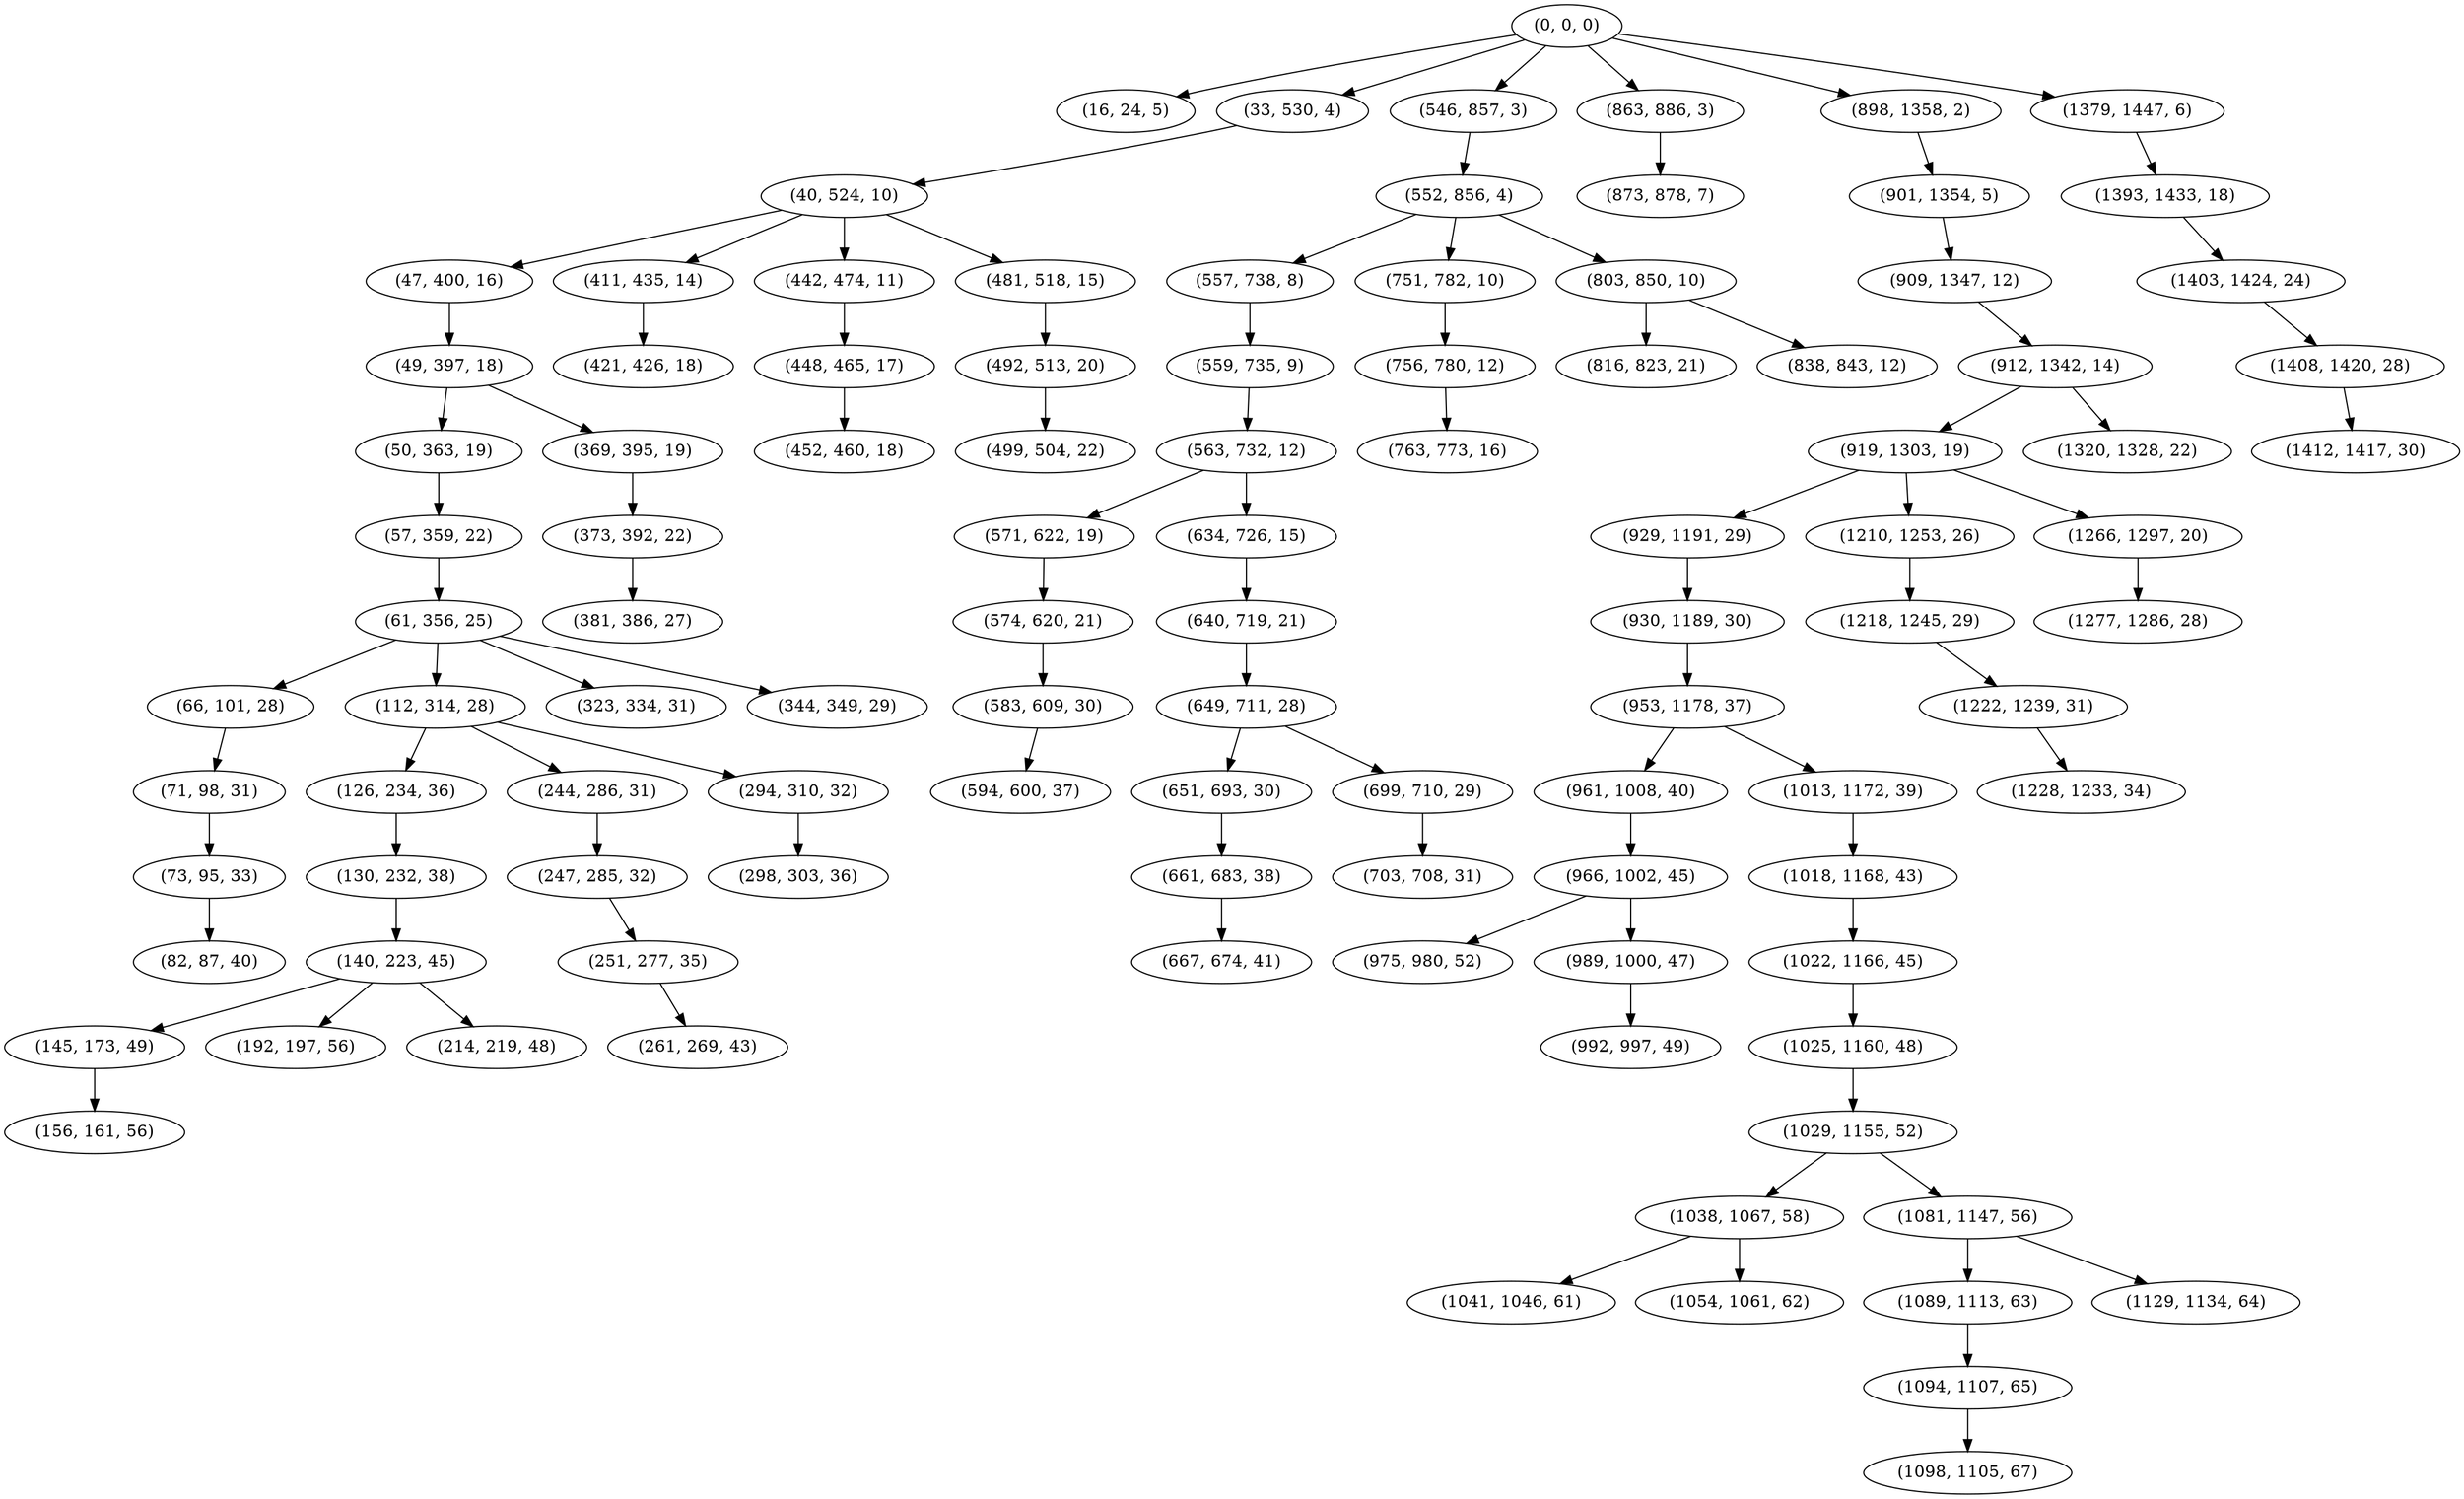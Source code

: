 digraph tree {
    "(0, 0, 0)";
    "(16, 24, 5)";
    "(33, 530, 4)";
    "(40, 524, 10)";
    "(47, 400, 16)";
    "(49, 397, 18)";
    "(50, 363, 19)";
    "(57, 359, 22)";
    "(61, 356, 25)";
    "(66, 101, 28)";
    "(71, 98, 31)";
    "(73, 95, 33)";
    "(82, 87, 40)";
    "(112, 314, 28)";
    "(126, 234, 36)";
    "(130, 232, 38)";
    "(140, 223, 45)";
    "(145, 173, 49)";
    "(156, 161, 56)";
    "(192, 197, 56)";
    "(214, 219, 48)";
    "(244, 286, 31)";
    "(247, 285, 32)";
    "(251, 277, 35)";
    "(261, 269, 43)";
    "(294, 310, 32)";
    "(298, 303, 36)";
    "(323, 334, 31)";
    "(344, 349, 29)";
    "(369, 395, 19)";
    "(373, 392, 22)";
    "(381, 386, 27)";
    "(411, 435, 14)";
    "(421, 426, 18)";
    "(442, 474, 11)";
    "(448, 465, 17)";
    "(452, 460, 18)";
    "(481, 518, 15)";
    "(492, 513, 20)";
    "(499, 504, 22)";
    "(546, 857, 3)";
    "(552, 856, 4)";
    "(557, 738, 8)";
    "(559, 735, 9)";
    "(563, 732, 12)";
    "(571, 622, 19)";
    "(574, 620, 21)";
    "(583, 609, 30)";
    "(594, 600, 37)";
    "(634, 726, 15)";
    "(640, 719, 21)";
    "(649, 711, 28)";
    "(651, 693, 30)";
    "(661, 683, 38)";
    "(667, 674, 41)";
    "(699, 710, 29)";
    "(703, 708, 31)";
    "(751, 782, 10)";
    "(756, 780, 12)";
    "(763, 773, 16)";
    "(803, 850, 10)";
    "(816, 823, 21)";
    "(838, 843, 12)";
    "(863, 886, 3)";
    "(873, 878, 7)";
    "(898, 1358, 2)";
    "(901, 1354, 5)";
    "(909, 1347, 12)";
    "(912, 1342, 14)";
    "(919, 1303, 19)";
    "(929, 1191, 29)";
    "(930, 1189, 30)";
    "(953, 1178, 37)";
    "(961, 1008, 40)";
    "(966, 1002, 45)";
    "(975, 980, 52)";
    "(989, 1000, 47)";
    "(992, 997, 49)";
    "(1013, 1172, 39)";
    "(1018, 1168, 43)";
    "(1022, 1166, 45)";
    "(1025, 1160, 48)";
    "(1029, 1155, 52)";
    "(1038, 1067, 58)";
    "(1041, 1046, 61)";
    "(1054, 1061, 62)";
    "(1081, 1147, 56)";
    "(1089, 1113, 63)";
    "(1094, 1107, 65)";
    "(1098, 1105, 67)";
    "(1129, 1134, 64)";
    "(1210, 1253, 26)";
    "(1218, 1245, 29)";
    "(1222, 1239, 31)";
    "(1228, 1233, 34)";
    "(1266, 1297, 20)";
    "(1277, 1286, 28)";
    "(1320, 1328, 22)";
    "(1379, 1447, 6)";
    "(1393, 1433, 18)";
    "(1403, 1424, 24)";
    "(1408, 1420, 28)";
    "(1412, 1417, 30)";
    "(0, 0, 0)" -> "(16, 24, 5)";
    "(0, 0, 0)" -> "(33, 530, 4)";
    "(0, 0, 0)" -> "(546, 857, 3)";
    "(0, 0, 0)" -> "(863, 886, 3)";
    "(0, 0, 0)" -> "(898, 1358, 2)";
    "(0, 0, 0)" -> "(1379, 1447, 6)";
    "(33, 530, 4)" -> "(40, 524, 10)";
    "(40, 524, 10)" -> "(47, 400, 16)";
    "(40, 524, 10)" -> "(411, 435, 14)";
    "(40, 524, 10)" -> "(442, 474, 11)";
    "(40, 524, 10)" -> "(481, 518, 15)";
    "(47, 400, 16)" -> "(49, 397, 18)";
    "(49, 397, 18)" -> "(50, 363, 19)";
    "(49, 397, 18)" -> "(369, 395, 19)";
    "(50, 363, 19)" -> "(57, 359, 22)";
    "(57, 359, 22)" -> "(61, 356, 25)";
    "(61, 356, 25)" -> "(66, 101, 28)";
    "(61, 356, 25)" -> "(112, 314, 28)";
    "(61, 356, 25)" -> "(323, 334, 31)";
    "(61, 356, 25)" -> "(344, 349, 29)";
    "(66, 101, 28)" -> "(71, 98, 31)";
    "(71, 98, 31)" -> "(73, 95, 33)";
    "(73, 95, 33)" -> "(82, 87, 40)";
    "(112, 314, 28)" -> "(126, 234, 36)";
    "(112, 314, 28)" -> "(244, 286, 31)";
    "(112, 314, 28)" -> "(294, 310, 32)";
    "(126, 234, 36)" -> "(130, 232, 38)";
    "(130, 232, 38)" -> "(140, 223, 45)";
    "(140, 223, 45)" -> "(145, 173, 49)";
    "(140, 223, 45)" -> "(192, 197, 56)";
    "(140, 223, 45)" -> "(214, 219, 48)";
    "(145, 173, 49)" -> "(156, 161, 56)";
    "(244, 286, 31)" -> "(247, 285, 32)";
    "(247, 285, 32)" -> "(251, 277, 35)";
    "(251, 277, 35)" -> "(261, 269, 43)";
    "(294, 310, 32)" -> "(298, 303, 36)";
    "(369, 395, 19)" -> "(373, 392, 22)";
    "(373, 392, 22)" -> "(381, 386, 27)";
    "(411, 435, 14)" -> "(421, 426, 18)";
    "(442, 474, 11)" -> "(448, 465, 17)";
    "(448, 465, 17)" -> "(452, 460, 18)";
    "(481, 518, 15)" -> "(492, 513, 20)";
    "(492, 513, 20)" -> "(499, 504, 22)";
    "(546, 857, 3)" -> "(552, 856, 4)";
    "(552, 856, 4)" -> "(557, 738, 8)";
    "(552, 856, 4)" -> "(751, 782, 10)";
    "(552, 856, 4)" -> "(803, 850, 10)";
    "(557, 738, 8)" -> "(559, 735, 9)";
    "(559, 735, 9)" -> "(563, 732, 12)";
    "(563, 732, 12)" -> "(571, 622, 19)";
    "(563, 732, 12)" -> "(634, 726, 15)";
    "(571, 622, 19)" -> "(574, 620, 21)";
    "(574, 620, 21)" -> "(583, 609, 30)";
    "(583, 609, 30)" -> "(594, 600, 37)";
    "(634, 726, 15)" -> "(640, 719, 21)";
    "(640, 719, 21)" -> "(649, 711, 28)";
    "(649, 711, 28)" -> "(651, 693, 30)";
    "(649, 711, 28)" -> "(699, 710, 29)";
    "(651, 693, 30)" -> "(661, 683, 38)";
    "(661, 683, 38)" -> "(667, 674, 41)";
    "(699, 710, 29)" -> "(703, 708, 31)";
    "(751, 782, 10)" -> "(756, 780, 12)";
    "(756, 780, 12)" -> "(763, 773, 16)";
    "(803, 850, 10)" -> "(816, 823, 21)";
    "(803, 850, 10)" -> "(838, 843, 12)";
    "(863, 886, 3)" -> "(873, 878, 7)";
    "(898, 1358, 2)" -> "(901, 1354, 5)";
    "(901, 1354, 5)" -> "(909, 1347, 12)";
    "(909, 1347, 12)" -> "(912, 1342, 14)";
    "(912, 1342, 14)" -> "(919, 1303, 19)";
    "(912, 1342, 14)" -> "(1320, 1328, 22)";
    "(919, 1303, 19)" -> "(929, 1191, 29)";
    "(919, 1303, 19)" -> "(1210, 1253, 26)";
    "(919, 1303, 19)" -> "(1266, 1297, 20)";
    "(929, 1191, 29)" -> "(930, 1189, 30)";
    "(930, 1189, 30)" -> "(953, 1178, 37)";
    "(953, 1178, 37)" -> "(961, 1008, 40)";
    "(953, 1178, 37)" -> "(1013, 1172, 39)";
    "(961, 1008, 40)" -> "(966, 1002, 45)";
    "(966, 1002, 45)" -> "(975, 980, 52)";
    "(966, 1002, 45)" -> "(989, 1000, 47)";
    "(989, 1000, 47)" -> "(992, 997, 49)";
    "(1013, 1172, 39)" -> "(1018, 1168, 43)";
    "(1018, 1168, 43)" -> "(1022, 1166, 45)";
    "(1022, 1166, 45)" -> "(1025, 1160, 48)";
    "(1025, 1160, 48)" -> "(1029, 1155, 52)";
    "(1029, 1155, 52)" -> "(1038, 1067, 58)";
    "(1029, 1155, 52)" -> "(1081, 1147, 56)";
    "(1038, 1067, 58)" -> "(1041, 1046, 61)";
    "(1038, 1067, 58)" -> "(1054, 1061, 62)";
    "(1081, 1147, 56)" -> "(1089, 1113, 63)";
    "(1081, 1147, 56)" -> "(1129, 1134, 64)";
    "(1089, 1113, 63)" -> "(1094, 1107, 65)";
    "(1094, 1107, 65)" -> "(1098, 1105, 67)";
    "(1210, 1253, 26)" -> "(1218, 1245, 29)";
    "(1218, 1245, 29)" -> "(1222, 1239, 31)";
    "(1222, 1239, 31)" -> "(1228, 1233, 34)";
    "(1266, 1297, 20)" -> "(1277, 1286, 28)";
    "(1379, 1447, 6)" -> "(1393, 1433, 18)";
    "(1393, 1433, 18)" -> "(1403, 1424, 24)";
    "(1403, 1424, 24)" -> "(1408, 1420, 28)";
    "(1408, 1420, 28)" -> "(1412, 1417, 30)";
}
